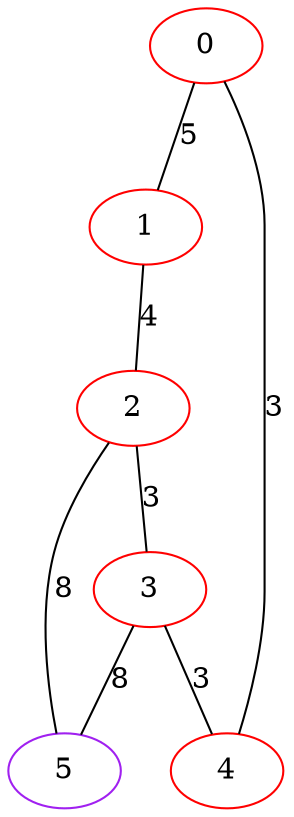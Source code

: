 graph "" {
0 [color=red, weight=1];
1 [color=red, weight=1];
2 [color=red, weight=1];
3 [color=red, weight=1];
4 [color=red, weight=1];
5 [color=purple, weight=4];
0 -- 1  [key=0, label=5];
0 -- 4  [key=0, label=3];
1 -- 2  [key=0, label=4];
2 -- 3  [key=0, label=3];
2 -- 5  [key=0, label=8];
3 -- 4  [key=0, label=3];
3 -- 5  [key=0, label=8];
}
